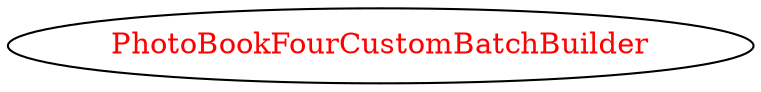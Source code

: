digraph dependencyGraph {
 concentrate=true;
 ranksep="2.0";
 rankdir="LR"; 
 splines="ortho";
"PhotoBookFourCustomBatchBuilder" [fontcolor="red"];
}